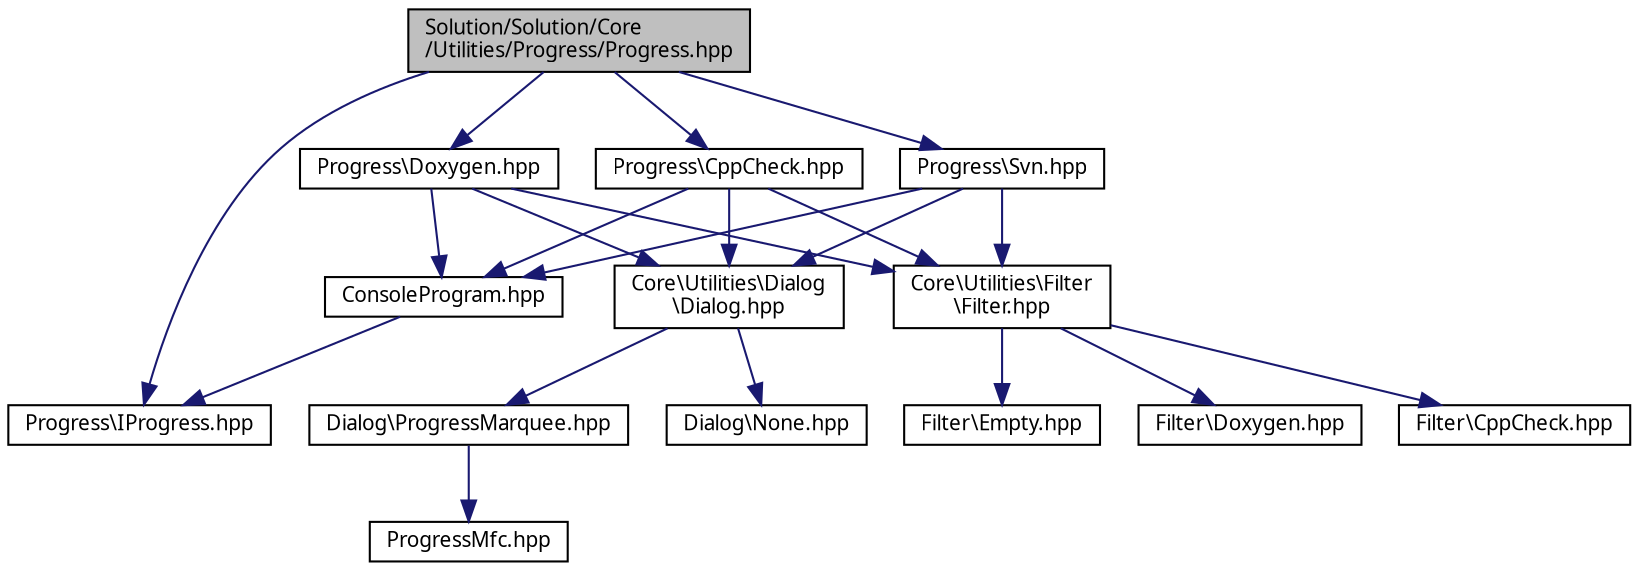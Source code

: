 digraph "Solution/Solution/Core/Utilities/Progress/Progress.hpp"
{
 // INTERACTIVE_SVG=YES
  edge [fontname="Verdana",fontsize="10",labelfontname="Verdana",labelfontsize="10"];
  node [fontname="Verdana",fontsize="10",shape=record];
  Node1 [label="Solution/Solution/Core\l/Utilities/Progress/Progress.hpp",height=0.2,width=0.4,color="black", fillcolor="grey75", style="filled", fontcolor="black"];
  Node1 -> Node2 [color="midnightblue",fontsize="10",style="solid",fontname="Verdana"];
  Node2 [label="Progress\\IProgress.hpp",height=0.2,width=0.4,color="black", fillcolor="white", style="filled",URL="$_i_progress_8hpp_source.html"];
  Node1 -> Node3 [color="midnightblue",fontsize="10",style="solid",fontname="Verdana"];
  Node3 [label="Progress\\Doxygen.hpp",height=0.2,width=0.4,color="black", fillcolor="white", style="filled",URL="$_progress_2_progress_2_doxygen_8hpp_source.html"];
  Node3 -> Node4 [color="midnightblue",fontsize="10",style="solid",fontname="Verdana"];
  Node4 [label="ConsoleProgram.hpp",height=0.2,width=0.4,color="black", fillcolor="white", style="filled",URL="$_console_program_8hpp_source.html"];
  Node4 -> Node2 [color="midnightblue",fontsize="10",style="solid",fontname="Verdana"];
  Node3 -> Node5 [color="midnightblue",fontsize="10",style="solid",fontname="Verdana"];
  Node5 [label="Core\\Utilities\\Dialog\l\\Dialog.hpp",height=0.2,width=0.4,color="black", fillcolor="white", style="filled",URL="$_dialog_8hpp.html"];
  Node5 -> Node6 [color="midnightblue",fontsize="10",style="solid",fontname="Verdana"];
  Node6 [label="Dialog\\None.hpp",height=0.2,width=0.4,color="black", fillcolor="white", style="filled",URL="$_none_8hpp_source.html"];
  Node5 -> Node7 [color="midnightblue",fontsize="10",style="solid",fontname="Verdana"];
  Node7 [label="Dialog\\ProgressMarquee.hpp",height=0.2,width=0.4,color="black", fillcolor="white", style="filled",URL="$_progress_marquee_8hpp_source.html"];
  Node7 -> Node8 [color="midnightblue",fontsize="10",style="solid",fontname="Verdana"];
  Node8 [label="ProgressMfc.hpp",height=0.2,width=0.4,color="black", fillcolor="white", style="filled",URL="$_progress_mfc_8hpp_source.html"];
  Node3 -> Node9 [color="midnightblue",fontsize="10",style="solid",fontname="Verdana"];
  Node9 [label="Core\\Utilities\\Filter\l\\Filter.hpp",height=0.2,width=0.4,color="black", fillcolor="white", style="filled",URL="$_filter_8hpp.html"];
  Node9 -> Node10 [color="midnightblue",fontsize="10",style="solid",fontname="Verdana"];
  Node10 [label="Filter\\Empty.hpp",height=0.2,width=0.4,color="black", fillcolor="white", style="filled",URL="$_filter_2_filter_2_empty_8hpp_source.html"];
  Node9 -> Node11 [color="midnightblue",fontsize="10",style="solid",fontname="Verdana"];
  Node11 [label="Filter\\Doxygen.hpp",height=0.2,width=0.4,color="black", fillcolor="white", style="filled",URL="$_filter_2_filter_2_doxygen_8hpp_source.html"];
  Node9 -> Node12 [color="midnightblue",fontsize="10",style="solid",fontname="Verdana"];
  Node12 [label="Filter\\CppCheck.hpp",height=0.2,width=0.4,color="black", fillcolor="white", style="filled",URL="$_filter_2_filter_2_cpp_check_8hpp_source.html"];
  Node1 -> Node13 [color="midnightblue",fontsize="10",style="solid",fontname="Verdana"];
  Node13 [label="Progress\\CppCheck.hpp",height=0.2,width=0.4,color="black", fillcolor="white", style="filled",URL="$_progress_2_progress_2_cpp_check_8hpp_source.html"];
  Node13 -> Node4 [color="midnightblue",fontsize="10",style="solid",fontname="Verdana"];
  Node13 -> Node5 [color="midnightblue",fontsize="10",style="solid",fontname="Verdana"];
  Node13 -> Node9 [color="midnightblue",fontsize="10",style="solid",fontname="Verdana"];
  Node1 -> Node14 [color="midnightblue",fontsize="10",style="solid",fontname="Verdana"];
  Node14 [label="Progress\\Svn.hpp",height=0.2,width=0.4,color="black", fillcolor="white", style="filled",URL="$_progress_2_progress_2_svn_8hpp_source.html"];
  Node14 -> Node4 [color="midnightblue",fontsize="10",style="solid",fontname="Verdana"];
  Node14 -> Node5 [color="midnightblue",fontsize="10",style="solid",fontname="Verdana"];
  Node14 -> Node9 [color="midnightblue",fontsize="10",style="solid",fontname="Verdana"];
}
